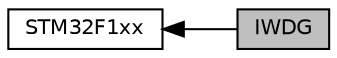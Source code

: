 digraph "IWDG"
{
  edge [fontname="Helvetica",fontsize="10",labelfontname="Helvetica",labelfontsize="10"];
  node [fontname="Helvetica",fontsize="10",shape=record];
  rankdir=LR;
  Node0 [label="IWDG",height=0.2,width=0.4,color="black", fillcolor="grey75", style="filled", fontcolor="black"];
  Node1 [label="STM32F1xx",height=0.2,width=0.4,color="black", fillcolor="white", style="filled",URL="$group__STM32F1xx.html",tooltip="Libraries for ST Microelectronics STM32F1xx series. "];
  Node1->Node0 [shape=plaintext, dir="back", style="solid"];
}
